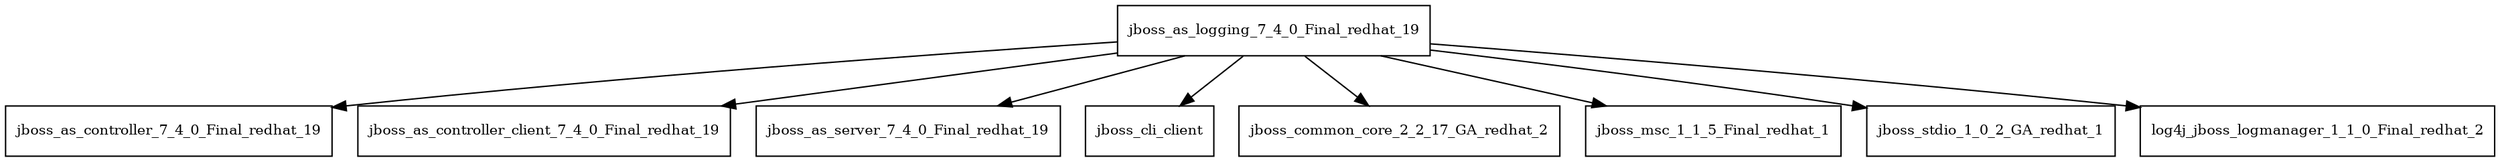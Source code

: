 digraph jboss_as_logging_7_4_0_Final_redhat_19_dependencies {
  node [shape = box, fontsize=10.0];
  jboss_as_logging_7_4_0_Final_redhat_19 -> jboss_as_controller_7_4_0_Final_redhat_19;
  jboss_as_logging_7_4_0_Final_redhat_19 -> jboss_as_controller_client_7_4_0_Final_redhat_19;
  jboss_as_logging_7_4_0_Final_redhat_19 -> jboss_as_server_7_4_0_Final_redhat_19;
  jboss_as_logging_7_4_0_Final_redhat_19 -> jboss_cli_client;
  jboss_as_logging_7_4_0_Final_redhat_19 -> jboss_common_core_2_2_17_GA_redhat_2;
  jboss_as_logging_7_4_0_Final_redhat_19 -> jboss_msc_1_1_5_Final_redhat_1;
  jboss_as_logging_7_4_0_Final_redhat_19 -> jboss_stdio_1_0_2_GA_redhat_1;
  jboss_as_logging_7_4_0_Final_redhat_19 -> log4j_jboss_logmanager_1_1_0_Final_redhat_2;
}
